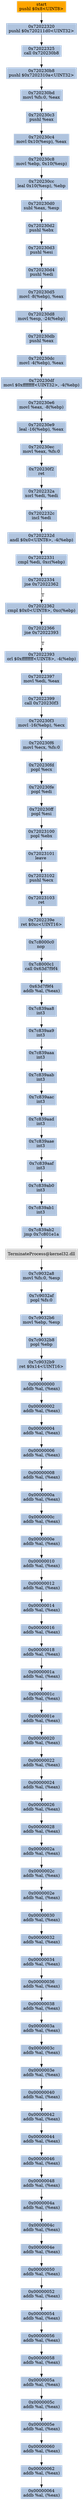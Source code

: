 digraph G {
node[shape=rectangle,style=filled,fillcolor=lightsteelblue,color=lightsteelblue]
bgcolor="transparent"
a0x7202231epushl_0x8UINT8[label="start\npushl $0x8<UINT8>",color="lightgrey",fillcolor="orange"];
a0x72022320pushl_0x720211d0UINT32[label="0x72022320\npushl $0x720211d0<UINT32>"];
a0x72022325call_0x720230b8[label="0x72022325\ncall 0x720230b8"];
a0x720230b8pushl_0x7202310aUINT32[label="0x720230b8\npushl $0x7202310a<UINT32>"];
a0x720230bdmovl_fs_0_eax[label="0x720230bd\nmovl %fs:0, %eax"];
a0x720230c3pushl_eax[label="0x720230c3\npushl %eax"];
a0x720230c4movl_0x10esp__eax[label="0x720230c4\nmovl 0x10(%esp), %eax"];
a0x720230c8movl_ebp_0x10esp_[label="0x720230c8\nmovl %ebp, 0x10(%esp)"];
a0x720230ccleal_0x10esp__ebp[label="0x720230cc\nleal 0x10(%esp), %ebp"];
a0x720230d0subl_eax_esp[label="0x720230d0\nsubl %eax, %esp"];
a0x720230d2pushl_ebx[label="0x720230d2\npushl %ebx"];
a0x720230d3pushl_esi[label="0x720230d3\npushl %esi"];
a0x720230d4pushl_edi[label="0x720230d4\npushl %edi"];
a0x720230d5movl__8ebp__eax[label="0x720230d5\nmovl -8(%ebp), %eax"];
a0x720230d8movl_esp__24ebp_[label="0x720230d8\nmovl %esp, -24(%ebp)"];
a0x720230dbpushl_eax[label="0x720230db\npushl %eax"];
a0x720230dcmovl__4ebp__eax[label="0x720230dc\nmovl -4(%ebp), %eax"];
a0x720230dfmovl_0xffffffffUINT32__4ebp_[label="0x720230df\nmovl $0xffffffff<UINT32>, -4(%ebp)"];
a0x720230e6movl_eax__8ebp_[label="0x720230e6\nmovl %eax, -8(%ebp)"];
a0x720230e9leal__16ebp__eax[label="0x720230e9\nleal -16(%ebp), %eax"];
a0x720230ecmovl_eax_fs_0[label="0x720230ec\nmovl %eax, %fs:0"];
a0x720230f2ret[label="0x720230f2\nret"];
a0x7202232axorl_edi_edi[label="0x7202232a\nxorl %edi, %edi"];
a0x7202232cincl_edi[label="0x7202232c\nincl %edi"];
a0x7202232dandl_0x0UINT8__4ebp_[label="0x7202232d\nandl $0x0<UINT8>, -4(%ebp)"];
a0x72022331cmpl_edi_0xcebp_[label="0x72022331\ncmpl %edi, 0xc(%ebp)"];
a0x72022334jne_0x72022362[label="0x72022334\njne 0x72022362"];
a0x72022362cmpl_0x0UINT8_0xcebp_[label="0x72022362\ncmpl $0x0<UINT8>, 0xc(%ebp)"];
a0x72022366jne_0x72022393[label="0x72022366\njne 0x72022393"];
a0x72022393orl_0xffffffffUINT8__4ebp_[label="0x72022393\norl $0xffffffff<UINT8>, -4(%ebp)"];
a0x72022397movl_edi_eax[label="0x72022397\nmovl %edi, %eax"];
a0x72022399call_0x720230f3[label="0x72022399\ncall 0x720230f3"];
a0x720230f3movl__16ebp__ecx[label="0x720230f3\nmovl -16(%ebp), %ecx"];
a0x720230f6movl_ecx_fs_0[label="0x720230f6\nmovl %ecx, %fs:0"];
a0x720230fdpopl_ecx[label="0x720230fd\npopl %ecx"];
a0x720230fepopl_edi[label="0x720230fe\npopl %edi"];
a0x720230ffpopl_esi[label="0x720230ff\npopl %esi"];
a0x72023100popl_ebx[label="0x72023100\npopl %ebx"];
a0x72023101leave_[label="0x72023101\nleave "];
a0x72023102pushl_ecx[label="0x72023102\npushl %ecx"];
a0x72023103ret[label="0x72023103\nret"];
a0x7202239eret_0xcUINT16[label="0x7202239e\nret $0xc<UINT16>"];
a0x7c8000c0nop_[label="0x7c8000c0\nnop "];
a0x7c8000c1call_0x63d7f9f4[label="0x7c8000c1\ncall 0x63d7f9f4"];
a0x63d7f9f4addb_al_eax_[label="0x63d7f9f4\naddb %al, (%eax)"];
a0x7c839aa8int3_[label="0x7c839aa8\nint3 "];
a0x7c839aa9int3_[label="0x7c839aa9\nint3 "];
a0x7c839aaaint3_[label="0x7c839aaa\nint3 "];
a0x7c839aabint3_[label="0x7c839aab\nint3 "];
a0x7c839aacint3_[label="0x7c839aac\nint3 "];
a0x7c839aadint3_[label="0x7c839aad\nint3 "];
a0x7c839aaeint3_[label="0x7c839aae\nint3 "];
a0x7c839aafint3_[label="0x7c839aaf\nint3 "];
a0x7c839ab0int3_[label="0x7c839ab0\nint3 "];
a0x7c839ab1int3_[label="0x7c839ab1\nint3 "];
a0x7c839ab2jmp_0x7c801e1a[label="0x7c839ab2\njmp 0x7c801e1a"];
TerminateProcess_kernel32_dll[label="TerminateProcess@kernel32.dll",color="lightgrey",fillcolor="lightgrey"];
a0x7c9032a8movl_fs_0_esp[label="0x7c9032a8\nmovl %fs:0, %esp"];
a0x7c9032afpopl_fs_0[label="0x7c9032af\npopl %fs:0"];
a0x7c9032b6movl_ebp_esp[label="0x7c9032b6\nmovl %ebp, %esp"];
a0x7c9032b8popl_ebp[label="0x7c9032b8\npopl %ebp"];
a0x7c9032b9ret_0x14UINT16[label="0x7c9032b9\nret $0x14<UINT16>"];
a0x00000000addb_al_eax_[label="0x00000000\naddb %al, (%eax)"];
a0x00000002addb_al_eax_[label="0x00000002\naddb %al, (%eax)"];
a0x00000004addb_al_eax_[label="0x00000004\naddb %al, (%eax)"];
a0x00000006addb_al_eax_[label="0x00000006\naddb %al, (%eax)"];
a0x00000008addb_al_eax_[label="0x00000008\naddb %al, (%eax)"];
a0x0000000aaddb_al_eax_[label="0x0000000a\naddb %al, (%eax)"];
a0x0000000caddb_al_eax_[label="0x0000000c\naddb %al, (%eax)"];
a0x0000000eaddb_al_eax_[label="0x0000000e\naddb %al, (%eax)"];
a0x00000010addb_al_eax_[label="0x00000010\naddb %al, (%eax)"];
a0x00000012addb_al_eax_[label="0x00000012\naddb %al, (%eax)"];
a0x00000014addb_al_eax_[label="0x00000014\naddb %al, (%eax)"];
a0x00000016addb_al_eax_[label="0x00000016\naddb %al, (%eax)"];
a0x00000018addb_al_eax_[label="0x00000018\naddb %al, (%eax)"];
a0x0000001aaddb_al_eax_[label="0x0000001a\naddb %al, (%eax)"];
a0x0000001caddb_al_eax_[label="0x0000001c\naddb %al, (%eax)"];
a0x0000001eaddb_al_eax_[label="0x0000001e\naddb %al, (%eax)"];
a0x00000020addb_al_eax_[label="0x00000020\naddb %al, (%eax)"];
a0x00000022addb_al_eax_[label="0x00000022\naddb %al, (%eax)"];
a0x00000024addb_al_eax_[label="0x00000024\naddb %al, (%eax)"];
a0x00000026addb_al_eax_[label="0x00000026\naddb %al, (%eax)"];
a0x00000028addb_al_eax_[label="0x00000028\naddb %al, (%eax)"];
a0x0000002aaddb_al_eax_[label="0x0000002a\naddb %al, (%eax)"];
a0x0000002caddb_al_eax_[label="0x0000002c\naddb %al, (%eax)"];
a0x0000002eaddb_al_eax_[label="0x0000002e\naddb %al, (%eax)"];
a0x00000030addb_al_eax_[label="0x00000030\naddb %al, (%eax)"];
a0x00000032addb_al_eax_[label="0x00000032\naddb %al, (%eax)"];
a0x00000034addb_al_eax_[label="0x00000034\naddb %al, (%eax)"];
a0x00000036addb_al_eax_[label="0x00000036\naddb %al, (%eax)"];
a0x00000038addb_al_eax_[label="0x00000038\naddb %al, (%eax)"];
a0x0000003aaddb_al_eax_[label="0x0000003a\naddb %al, (%eax)"];
a0x0000003caddb_al_eax_[label="0x0000003c\naddb %al, (%eax)"];
a0x0000003eaddb_al_eax_[label="0x0000003e\naddb %al, (%eax)"];
a0x00000040addb_al_eax_[label="0x00000040\naddb %al, (%eax)"];
a0x00000042addb_al_eax_[label="0x00000042\naddb %al, (%eax)"];
a0x00000044addb_al_eax_[label="0x00000044\naddb %al, (%eax)"];
a0x00000046addb_al_eax_[label="0x00000046\naddb %al, (%eax)"];
a0x00000048addb_al_eax_[label="0x00000048\naddb %al, (%eax)"];
a0x0000004aaddb_al_eax_[label="0x0000004a\naddb %al, (%eax)"];
a0x0000004caddb_al_eax_[label="0x0000004c\naddb %al, (%eax)"];
a0x0000004eaddb_al_eax_[label="0x0000004e\naddb %al, (%eax)"];
a0x00000050addb_al_eax_[label="0x00000050\naddb %al, (%eax)"];
a0x00000052addb_al_eax_[label="0x00000052\naddb %al, (%eax)"];
a0x00000054addb_al_eax_[label="0x00000054\naddb %al, (%eax)"];
a0x00000056addb_al_eax_[label="0x00000056\naddb %al, (%eax)"];
a0x00000058addb_al_eax_[label="0x00000058\naddb %al, (%eax)"];
a0x0000005aaddb_al_eax_[label="0x0000005a\naddb %al, (%eax)"];
a0x0000005caddb_al_eax_[label="0x0000005c\naddb %al, (%eax)"];
a0x0000005eaddb_al_eax_[label="0x0000005e\naddb %al, (%eax)"];
a0x00000060addb_al_eax_[label="0x00000060\naddb %al, (%eax)"];
a0x00000062addb_al_eax_[label="0x00000062\naddb %al, (%eax)"];
a0x00000064addb_al_eax_[label="0x00000064\naddb %al, (%eax)"];
a0x7202231epushl_0x8UINT8 -> a0x72022320pushl_0x720211d0UINT32 [color="#000000"];
a0x72022320pushl_0x720211d0UINT32 -> a0x72022325call_0x720230b8 [color="#000000"];
a0x72022325call_0x720230b8 -> a0x720230b8pushl_0x7202310aUINT32 [color="#000000"];
a0x720230b8pushl_0x7202310aUINT32 -> a0x720230bdmovl_fs_0_eax [color="#000000"];
a0x720230bdmovl_fs_0_eax -> a0x720230c3pushl_eax [color="#000000"];
a0x720230c3pushl_eax -> a0x720230c4movl_0x10esp__eax [color="#000000"];
a0x720230c4movl_0x10esp__eax -> a0x720230c8movl_ebp_0x10esp_ [color="#000000"];
a0x720230c8movl_ebp_0x10esp_ -> a0x720230ccleal_0x10esp__ebp [color="#000000"];
a0x720230ccleal_0x10esp__ebp -> a0x720230d0subl_eax_esp [color="#000000"];
a0x720230d0subl_eax_esp -> a0x720230d2pushl_ebx [color="#000000"];
a0x720230d2pushl_ebx -> a0x720230d3pushl_esi [color="#000000"];
a0x720230d3pushl_esi -> a0x720230d4pushl_edi [color="#000000"];
a0x720230d4pushl_edi -> a0x720230d5movl__8ebp__eax [color="#000000"];
a0x720230d5movl__8ebp__eax -> a0x720230d8movl_esp__24ebp_ [color="#000000"];
a0x720230d8movl_esp__24ebp_ -> a0x720230dbpushl_eax [color="#000000"];
a0x720230dbpushl_eax -> a0x720230dcmovl__4ebp__eax [color="#000000"];
a0x720230dcmovl__4ebp__eax -> a0x720230dfmovl_0xffffffffUINT32__4ebp_ [color="#000000"];
a0x720230dfmovl_0xffffffffUINT32__4ebp_ -> a0x720230e6movl_eax__8ebp_ [color="#000000"];
a0x720230e6movl_eax__8ebp_ -> a0x720230e9leal__16ebp__eax [color="#000000"];
a0x720230e9leal__16ebp__eax -> a0x720230ecmovl_eax_fs_0 [color="#000000"];
a0x720230ecmovl_eax_fs_0 -> a0x720230f2ret [color="#000000"];
a0x720230f2ret -> a0x7202232axorl_edi_edi [color="#000000"];
a0x7202232axorl_edi_edi -> a0x7202232cincl_edi [color="#000000"];
a0x7202232cincl_edi -> a0x7202232dandl_0x0UINT8__4ebp_ [color="#000000"];
a0x7202232dandl_0x0UINT8__4ebp_ -> a0x72022331cmpl_edi_0xcebp_ [color="#000000"];
a0x72022331cmpl_edi_0xcebp_ -> a0x72022334jne_0x72022362 [color="#000000"];
a0x72022334jne_0x72022362 -> a0x72022362cmpl_0x0UINT8_0xcebp_ [color="#000000",label="T"];
a0x72022362cmpl_0x0UINT8_0xcebp_ -> a0x72022366jne_0x72022393 [color="#000000"];
a0x72022366jne_0x72022393 -> a0x72022393orl_0xffffffffUINT8__4ebp_ [color="#000000",label="T"];
a0x72022393orl_0xffffffffUINT8__4ebp_ -> a0x72022397movl_edi_eax [color="#000000"];
a0x72022397movl_edi_eax -> a0x72022399call_0x720230f3 [color="#000000"];
a0x72022399call_0x720230f3 -> a0x720230f3movl__16ebp__ecx [color="#000000"];
a0x720230f3movl__16ebp__ecx -> a0x720230f6movl_ecx_fs_0 [color="#000000"];
a0x720230f6movl_ecx_fs_0 -> a0x720230fdpopl_ecx [color="#000000"];
a0x720230fdpopl_ecx -> a0x720230fepopl_edi [color="#000000"];
a0x720230fepopl_edi -> a0x720230ffpopl_esi [color="#000000"];
a0x720230ffpopl_esi -> a0x72023100popl_ebx [color="#000000"];
a0x72023100popl_ebx -> a0x72023101leave_ [color="#000000"];
a0x72023101leave_ -> a0x72023102pushl_ecx [color="#000000"];
a0x72023102pushl_ecx -> a0x72023103ret [color="#000000"];
a0x72023103ret -> a0x7202239eret_0xcUINT16 [color="#000000"];
a0x7202239eret_0xcUINT16 -> a0x7c8000c0nop_ [color="#000000"];
a0x7c8000c0nop_ -> a0x7c8000c1call_0x63d7f9f4 [color="#000000"];
a0x7c8000c1call_0x63d7f9f4 -> a0x63d7f9f4addb_al_eax_ [color="#000000"];
a0x63d7f9f4addb_al_eax_ -> a0x7c839aa8int3_ [color="#000000"];
a0x7c839aa8int3_ -> a0x7c839aa9int3_ [color="#000000"];
a0x7c839aa9int3_ -> a0x7c839aaaint3_ [color="#000000"];
a0x7c839aaaint3_ -> a0x7c839aabint3_ [color="#000000"];
a0x7c839aabint3_ -> a0x7c839aacint3_ [color="#000000"];
a0x7c839aacint3_ -> a0x7c839aadint3_ [color="#000000"];
a0x7c839aadint3_ -> a0x7c839aaeint3_ [color="#000000"];
a0x7c839aaeint3_ -> a0x7c839aafint3_ [color="#000000"];
a0x7c839aafint3_ -> a0x7c839ab0int3_ [color="#000000"];
a0x7c839ab0int3_ -> a0x7c839ab1int3_ [color="#000000"];
a0x7c839ab1int3_ -> a0x7c839ab2jmp_0x7c801e1a [color="#000000"];
a0x7c839ab2jmp_0x7c801e1a -> TerminateProcess_kernel32_dll [color="#000000"];
TerminateProcess_kernel32_dll -> a0x7c9032a8movl_fs_0_esp [color="#000000"];
a0x7c9032a8movl_fs_0_esp -> a0x7c9032afpopl_fs_0 [color="#000000"];
a0x7c9032afpopl_fs_0 -> a0x7c9032b6movl_ebp_esp [color="#000000"];
a0x7c9032b6movl_ebp_esp -> a0x7c9032b8popl_ebp [color="#000000"];
a0x7c9032b8popl_ebp -> a0x7c9032b9ret_0x14UINT16 [color="#000000"];
a0x7c9032b9ret_0x14UINT16 -> a0x00000000addb_al_eax_ [color="#000000"];
a0x00000000addb_al_eax_ -> a0x00000002addb_al_eax_ [color="#000000"];
a0x00000002addb_al_eax_ -> a0x00000004addb_al_eax_ [color="#000000"];
a0x00000004addb_al_eax_ -> a0x00000006addb_al_eax_ [color="#000000"];
a0x00000006addb_al_eax_ -> a0x00000008addb_al_eax_ [color="#000000"];
a0x00000008addb_al_eax_ -> a0x0000000aaddb_al_eax_ [color="#000000"];
a0x0000000aaddb_al_eax_ -> a0x0000000caddb_al_eax_ [color="#000000"];
a0x0000000caddb_al_eax_ -> a0x0000000eaddb_al_eax_ [color="#000000"];
a0x0000000eaddb_al_eax_ -> a0x00000010addb_al_eax_ [color="#000000"];
a0x00000010addb_al_eax_ -> a0x00000012addb_al_eax_ [color="#000000"];
a0x00000012addb_al_eax_ -> a0x00000014addb_al_eax_ [color="#000000"];
a0x00000014addb_al_eax_ -> a0x00000016addb_al_eax_ [color="#000000"];
a0x00000016addb_al_eax_ -> a0x00000018addb_al_eax_ [color="#000000"];
a0x00000018addb_al_eax_ -> a0x0000001aaddb_al_eax_ [color="#000000"];
a0x0000001aaddb_al_eax_ -> a0x0000001caddb_al_eax_ [color="#000000"];
a0x0000001caddb_al_eax_ -> a0x0000001eaddb_al_eax_ [color="#000000"];
a0x0000001eaddb_al_eax_ -> a0x00000020addb_al_eax_ [color="#000000"];
a0x00000020addb_al_eax_ -> a0x00000022addb_al_eax_ [color="#000000"];
a0x00000022addb_al_eax_ -> a0x00000024addb_al_eax_ [color="#000000"];
a0x00000024addb_al_eax_ -> a0x00000026addb_al_eax_ [color="#000000"];
a0x00000026addb_al_eax_ -> a0x00000028addb_al_eax_ [color="#000000"];
a0x00000028addb_al_eax_ -> a0x0000002aaddb_al_eax_ [color="#000000"];
a0x0000002aaddb_al_eax_ -> a0x0000002caddb_al_eax_ [color="#000000"];
a0x0000002caddb_al_eax_ -> a0x0000002eaddb_al_eax_ [color="#000000"];
a0x0000002eaddb_al_eax_ -> a0x00000030addb_al_eax_ [color="#000000"];
a0x00000030addb_al_eax_ -> a0x00000032addb_al_eax_ [color="#000000"];
a0x00000032addb_al_eax_ -> a0x00000034addb_al_eax_ [color="#000000"];
a0x00000034addb_al_eax_ -> a0x00000036addb_al_eax_ [color="#000000"];
a0x00000036addb_al_eax_ -> a0x00000038addb_al_eax_ [color="#000000"];
a0x00000038addb_al_eax_ -> a0x0000003aaddb_al_eax_ [color="#000000"];
a0x0000003aaddb_al_eax_ -> a0x0000003caddb_al_eax_ [color="#000000"];
a0x0000003caddb_al_eax_ -> a0x0000003eaddb_al_eax_ [color="#000000"];
a0x0000003eaddb_al_eax_ -> a0x00000040addb_al_eax_ [color="#000000"];
a0x00000040addb_al_eax_ -> a0x00000042addb_al_eax_ [color="#000000"];
a0x00000042addb_al_eax_ -> a0x00000044addb_al_eax_ [color="#000000"];
a0x00000044addb_al_eax_ -> a0x00000046addb_al_eax_ [color="#000000"];
a0x00000046addb_al_eax_ -> a0x00000048addb_al_eax_ [color="#000000"];
a0x00000048addb_al_eax_ -> a0x0000004aaddb_al_eax_ [color="#000000"];
a0x0000004aaddb_al_eax_ -> a0x0000004caddb_al_eax_ [color="#000000"];
a0x0000004caddb_al_eax_ -> a0x0000004eaddb_al_eax_ [color="#000000"];
a0x0000004eaddb_al_eax_ -> a0x00000050addb_al_eax_ [color="#000000"];
a0x00000050addb_al_eax_ -> a0x00000052addb_al_eax_ [color="#000000"];
a0x00000052addb_al_eax_ -> a0x00000054addb_al_eax_ [color="#000000"];
a0x00000054addb_al_eax_ -> a0x00000056addb_al_eax_ [color="#000000"];
a0x00000056addb_al_eax_ -> a0x00000058addb_al_eax_ [color="#000000"];
a0x00000058addb_al_eax_ -> a0x0000005aaddb_al_eax_ [color="#000000"];
a0x0000005aaddb_al_eax_ -> a0x0000005caddb_al_eax_ [color="#000000"];
a0x0000005caddb_al_eax_ -> a0x0000005eaddb_al_eax_ [color="#000000"];
a0x0000005eaddb_al_eax_ -> a0x00000060addb_al_eax_ [color="#000000"];
a0x00000060addb_al_eax_ -> a0x00000062addb_al_eax_ [color="#000000"];
a0x00000062addb_al_eax_ -> a0x00000064addb_al_eax_ [color="#000000"];
}
